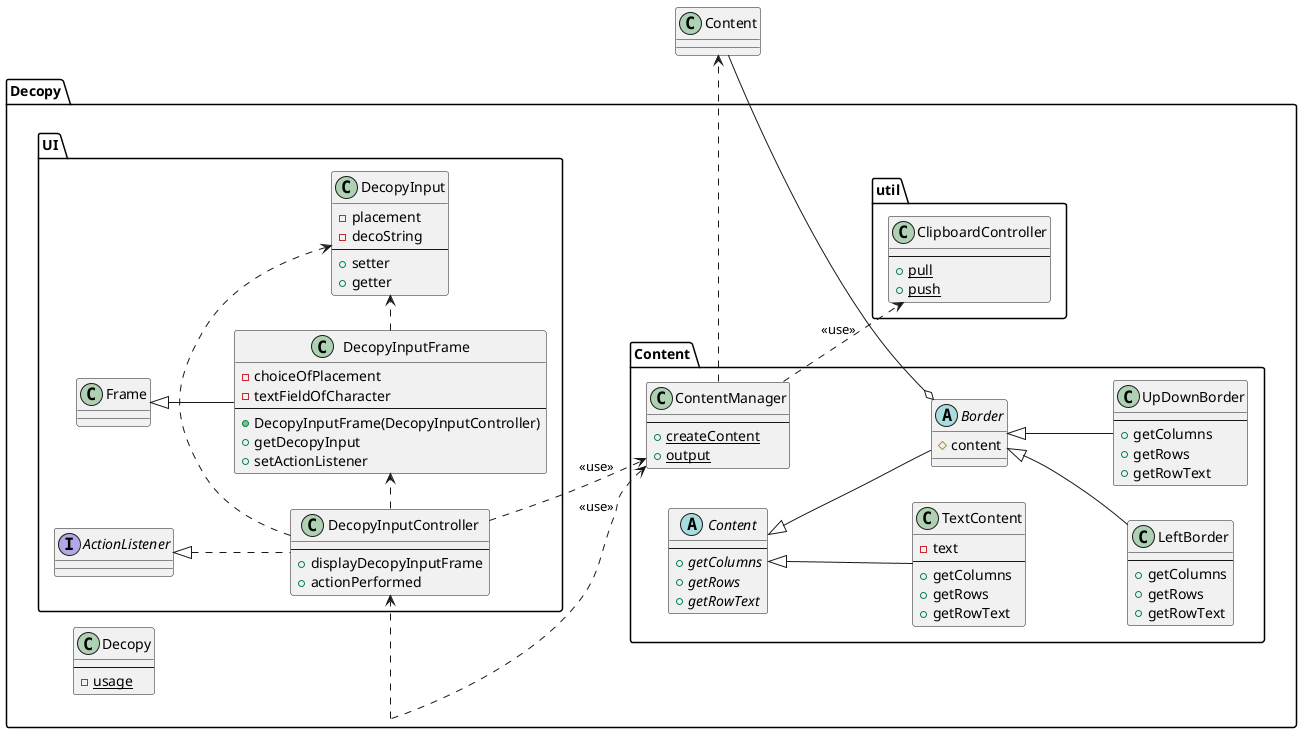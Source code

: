@startuml Decopy

' クラス定義
package Decopy{
    Package Content {
        class ContentManager {
            --
            + {static} createContent
            + {static} output
        }
        ' Decoratorパターン ここから ---
        abstract class Content {
            --
            + {abstract} getColumns
            + {abstract} getRows
            + {abstract} getRowText
        }

        class TextContent extends Content {
            - text
            --
            + getColumns
            + getRows
            + getRowText
        }

        abstract class Border extends Content {
            # content
        }

        class LeftBorder extends Border {
            --
            + getColumns
            + getRows
            + getRowText
        }

        class UpDownBorder extends Border {
            --
            + getColumns
            + getRows
            + getRowText
        }
        ' Decoratorパターン ここまで---
    }

    package UI {
        class DecopyInputController implements ActionListener{
            --
            + displayDecopyInputFrame
            + actionPerformed
        }

        class DecopyInputFrame extends Frame{
            - choiceOfPlacement
            - textFieldOfCharacter
            --
            + DecopyInputFrame(DecopyInputController)
            + getDecopyInput
            + setActionListener
        }

        class DecopyInput{
        - placement
        - decoString
        --
        + setter
        + getter
        }
    }

    package util {
        class ClipboardController {
        --
        + {static} pull
        + {static} push
        }
    }

    class Decopy {
        --
        ' - {static} isPlacement
        ' - {static} createContet
        ' - {static} output
        - {static} usage
    }
}

' クラス間の関係
left to right direction
Decopy .> DecopyInputController
Decopy .> ContentManager: <<use>>
Content --o Border 
ContentManager ..> ClipboardController: <<use>>
DecopyInputController ..> ContentManager: <<use>>
ContentManager .> Content
DecopyInputController .> DecopyInputFrame
DecopyInputController .> DecopyInput
DecopyInputFrame .> DecopyInput


@enduml
